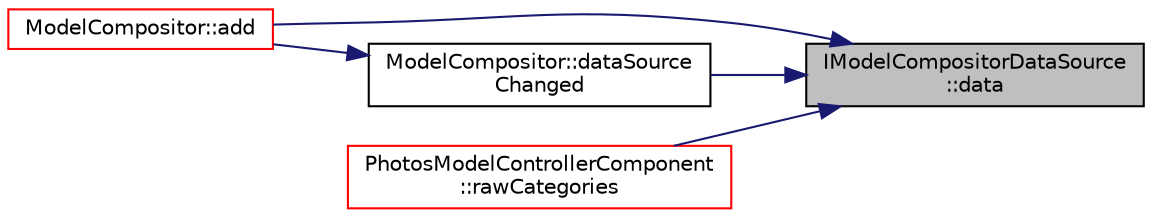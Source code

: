 digraph "IModelCompositorDataSource::data"
{
 // LATEX_PDF_SIZE
  edge [fontname="Helvetica",fontsize="10",labelfontname="Helvetica",labelfontsize="10"];
  node [fontname="Helvetica",fontsize="10",shape=record];
  rankdir="RL";
  Node1 [label="IModelCompositorDataSource\l::data",height=0.2,width=0.4,color="black", fillcolor="grey75", style="filled", fontcolor="black",tooltip=" "];
  Node1 -> Node2 [dir="back",color="midnightblue",fontsize="10",style="solid",fontname="Helvetica"];
  Node2 [label="ModelCompositor::add",height=0.2,width=0.4,color="red", fillcolor="white", style="filled",URL="$class_model_compositor.html#a563d500e24068110c21f75c807930b61",tooltip=" "];
  Node1 -> Node4 [dir="back",color="midnightblue",fontsize="10",style="solid",fontname="Helvetica"];
  Node4 [label="ModelCompositor::dataSource\lChanged",height=0.2,width=0.4,color="black", fillcolor="white", style="filled",URL="$class_model_compositor.html#a130876a3922176ac33f08bbbda4d1b3c",tooltip=" "];
  Node4 -> Node2 [dir="back",color="midnightblue",fontsize="10",style="solid",fontname="Helvetica"];
  Node1 -> Node5 [dir="back",color="midnightblue",fontsize="10",style="solid",fontname="Helvetica"];
  Node5 [label="PhotosModelControllerComponent\l::rawCategories",height=0.2,width=0.4,color="red", fillcolor="white", style="filled",URL="$class_photos_model_controller_component.html#a7643926c472369e60ca8805af447a3b4",tooltip=" "];
}

